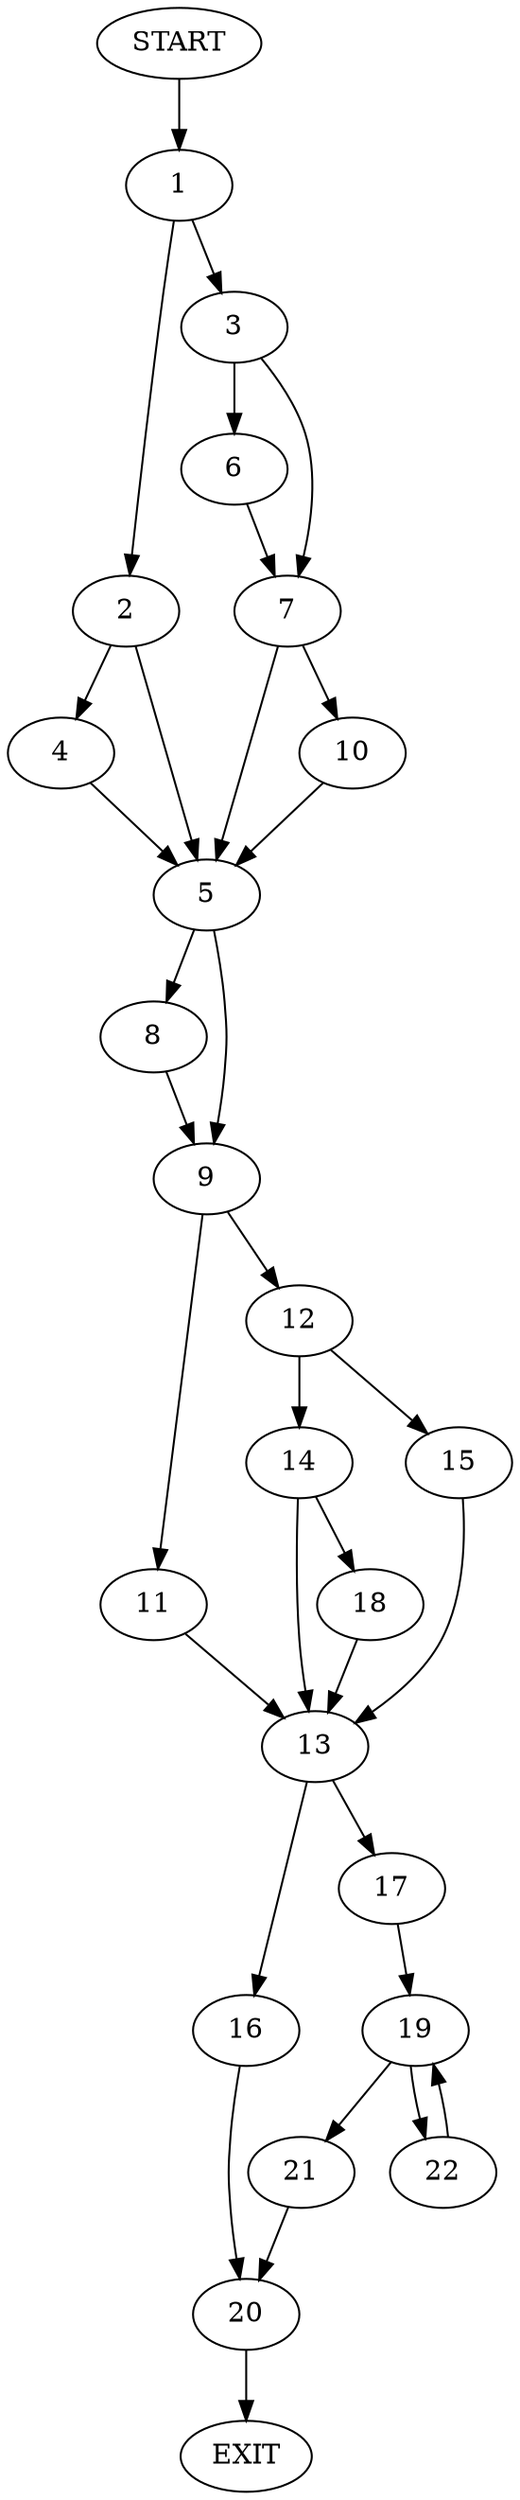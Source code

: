 digraph {
0 [label="START"]
23 [label="EXIT"]
0 -> 1
1 -> 2
1 -> 3
2 -> 4
2 -> 5
3 -> 6
3 -> 7
5 -> 8
5 -> 9
4 -> 5
6 -> 7
7 -> 5
7 -> 10
10 -> 5
8 -> 9
9 -> 11
9 -> 12
11 -> 13
12 -> 14
12 -> 15
13 -> 16
13 -> 17
14 -> 13
14 -> 18
15 -> 13
18 -> 13
17 -> 19
16 -> 20
19 -> 21
19 -> 22
22 -> 19
21 -> 20
20 -> 23
}
